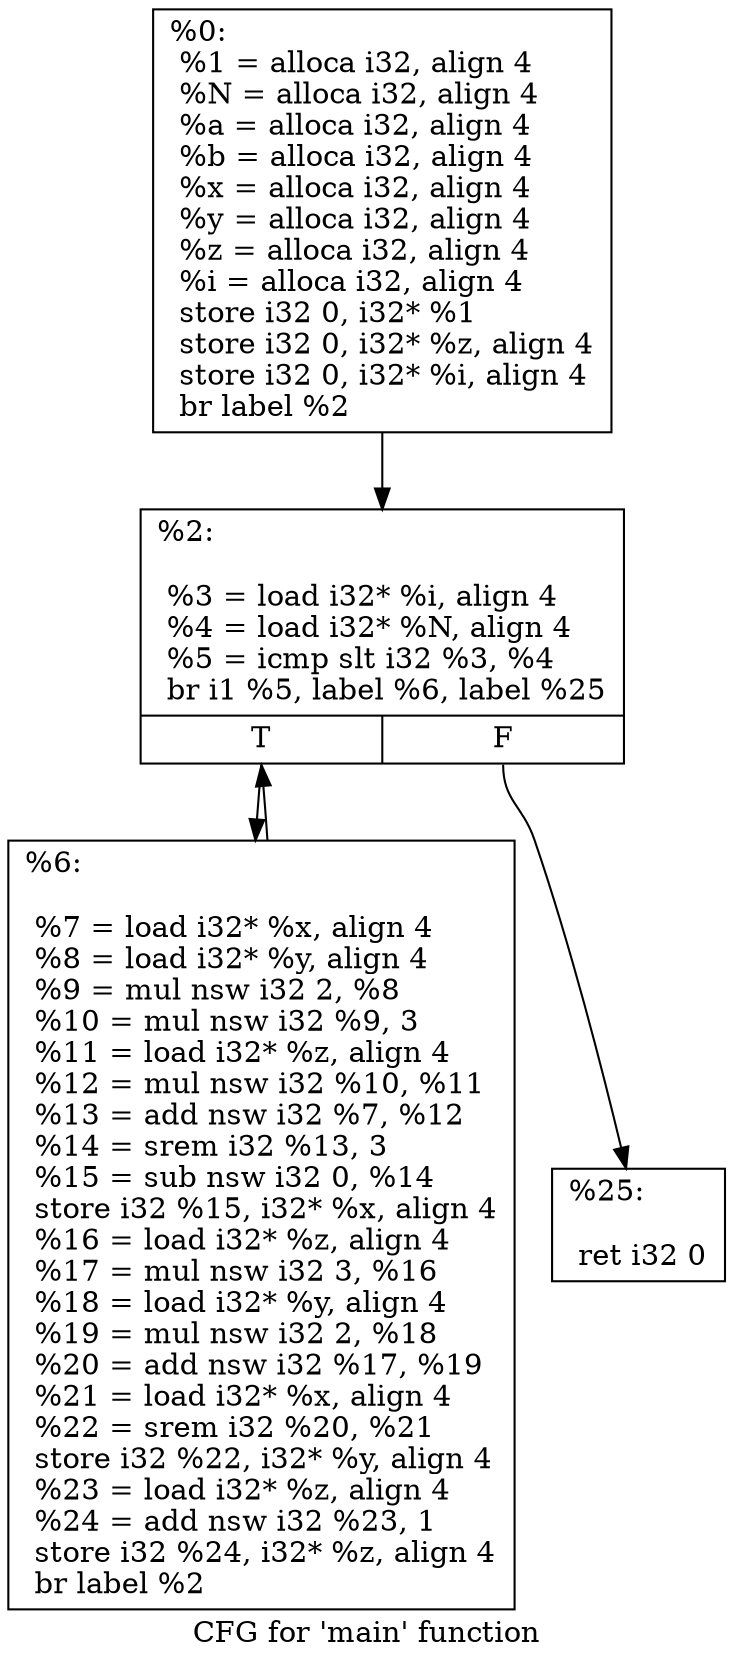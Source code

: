 digraph "CFG for 'main' function" {
	label="CFG for 'main' function";

	Node0x5628e27e54a0 [shape=record,label="{%0:\l  %1 = alloca i32, align 4\l  %N = alloca i32, align 4\l  %a = alloca i32, align 4\l  %b = alloca i32, align 4\l  %x = alloca i32, align 4\l  %y = alloca i32, align 4\l  %z = alloca i32, align 4\l  %i = alloca i32, align 4\l  store i32 0, i32* %1\l  store i32 0, i32* %z, align 4\l  store i32 0, i32* %i, align 4\l  br label %2\l}"];
	Node0x5628e27e54a0 -> Node0x5628e27cee30;
	Node0x5628e27cee30 [shape=record,label="{%2:\l\l  %3 = load i32* %i, align 4\l  %4 = load i32* %N, align 4\l  %5 = icmp slt i32 %3, %4\l  br i1 %5, label %6, label %25\l|{<s0>T|<s1>F}}"];
	Node0x5628e27cee30:s0 -> Node0x5628e27cef10;
	Node0x5628e27cee30:s1 -> Node0x5628e27de3f0;
	Node0x5628e27cef10 [shape=record,label="{%6:\l\l  %7 = load i32* %x, align 4\l  %8 = load i32* %y, align 4\l  %9 = mul nsw i32 2, %8\l  %10 = mul nsw i32 %9, 3\l  %11 = load i32* %z, align 4\l  %12 = mul nsw i32 %10, %11\l  %13 = add nsw i32 %7, %12\l  %14 = srem i32 %13, 3\l  %15 = sub nsw i32 0, %14\l  store i32 %15, i32* %x, align 4\l  %16 = load i32* %z, align 4\l  %17 = mul nsw i32 3, %16\l  %18 = load i32* %y, align 4\l  %19 = mul nsw i32 2, %18\l  %20 = add nsw i32 %17, %19\l  %21 = load i32* %x, align 4\l  %22 = srem i32 %20, %21\l  store i32 %22, i32* %y, align 4\l  %23 = load i32* %z, align 4\l  %24 = add nsw i32 %23, 1\l  store i32 %24, i32* %z, align 4\l  br label %2\l}"];
	Node0x5628e27cef10 -> Node0x5628e27cee30;
	Node0x5628e27de3f0 [shape=record,label="{%25:\l\l  ret i32 0\l}"];
}
